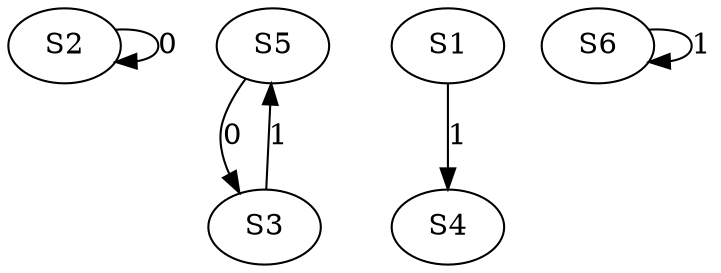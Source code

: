 strict digraph {
	S2 -> S2 [ label = 0 ];
	S5 -> S3 [ label = 0 ];
	S1 -> S4 [ label = 1 ];
	S3 -> S5 [ label = 1 ];
	S6 -> S6 [ label = 1 ];
}